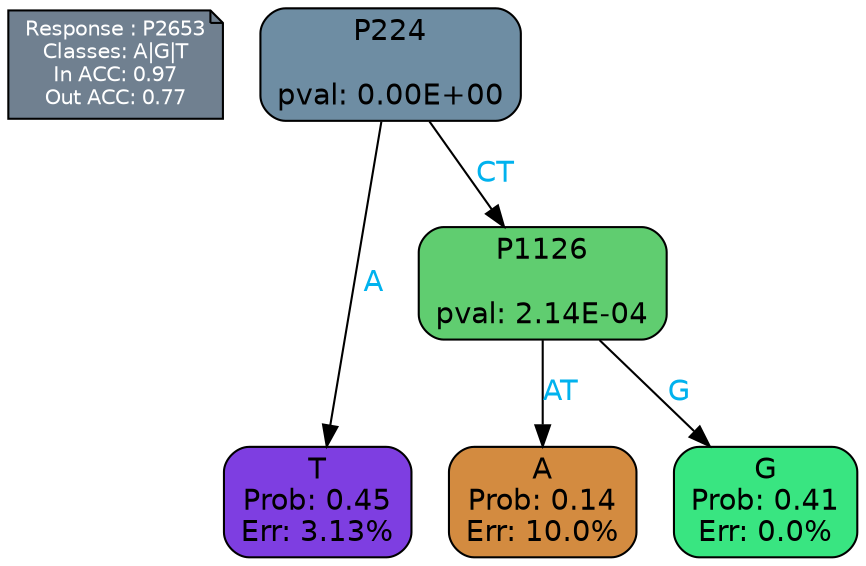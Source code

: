 digraph Tree {
node [shape=box, style="filled, rounded", color="black", fontname=helvetica] ;
graph [ranksep=equally, splines=polylines, bgcolor=transparent, dpi=600] ;
edge [fontname=helvetica] ;
LEGEND [label="Response : P2653
Classes: A|G|T
In ACC: 0.97
Out ACC: 0.77
",shape=note,align=left,style=filled,fillcolor="slategray",fontcolor="white",fontsize=10];1 [label="P224

pval: 0.00E+00", fillcolor="#6e8da3"] ;
2 [label="T
Prob: 0.45
Err: 3.13%", fillcolor="#7e3ee1"] ;
3 [label="P1126

pval: 2.14E-04", fillcolor="#60cd70"] ;
4 [label="A
Prob: 0.14
Err: 10.0%", fillcolor="#d38b40"] ;
5 [label="G
Prob: 0.41
Err: 0.0%", fillcolor="#39e581"] ;
1 -> 2 [label="A",fontcolor=deepskyblue2] ;
1 -> 3 [label="CT",fontcolor=deepskyblue2] ;
3 -> 4 [label="AT",fontcolor=deepskyblue2] ;
3 -> 5 [label="G",fontcolor=deepskyblue2] ;
{rank = same; 2;4;5;}{rank = same; LEGEND;1;}}